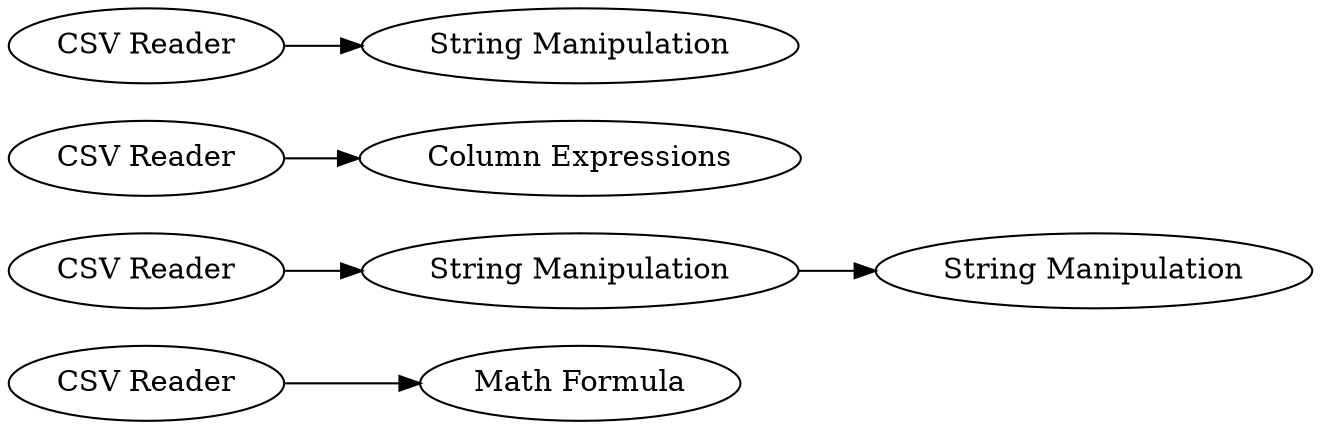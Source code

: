 digraph {
	3 -> 7
	5 -> 6
	4 -> 9
	2 -> 8
	1 -> 5
	5 [label="String Manipulation"]
	1 [label="CSV Reader"]
	7 [label="Math Formula"]
	9 [label="Column Expressions"]
	4 [label="CSV Reader"]
	8 [label="String Manipulation"]
	6 [label="String Manipulation"]
	3 [label="CSV Reader"]
	2 [label="CSV Reader"]
	rankdir=LR
}

